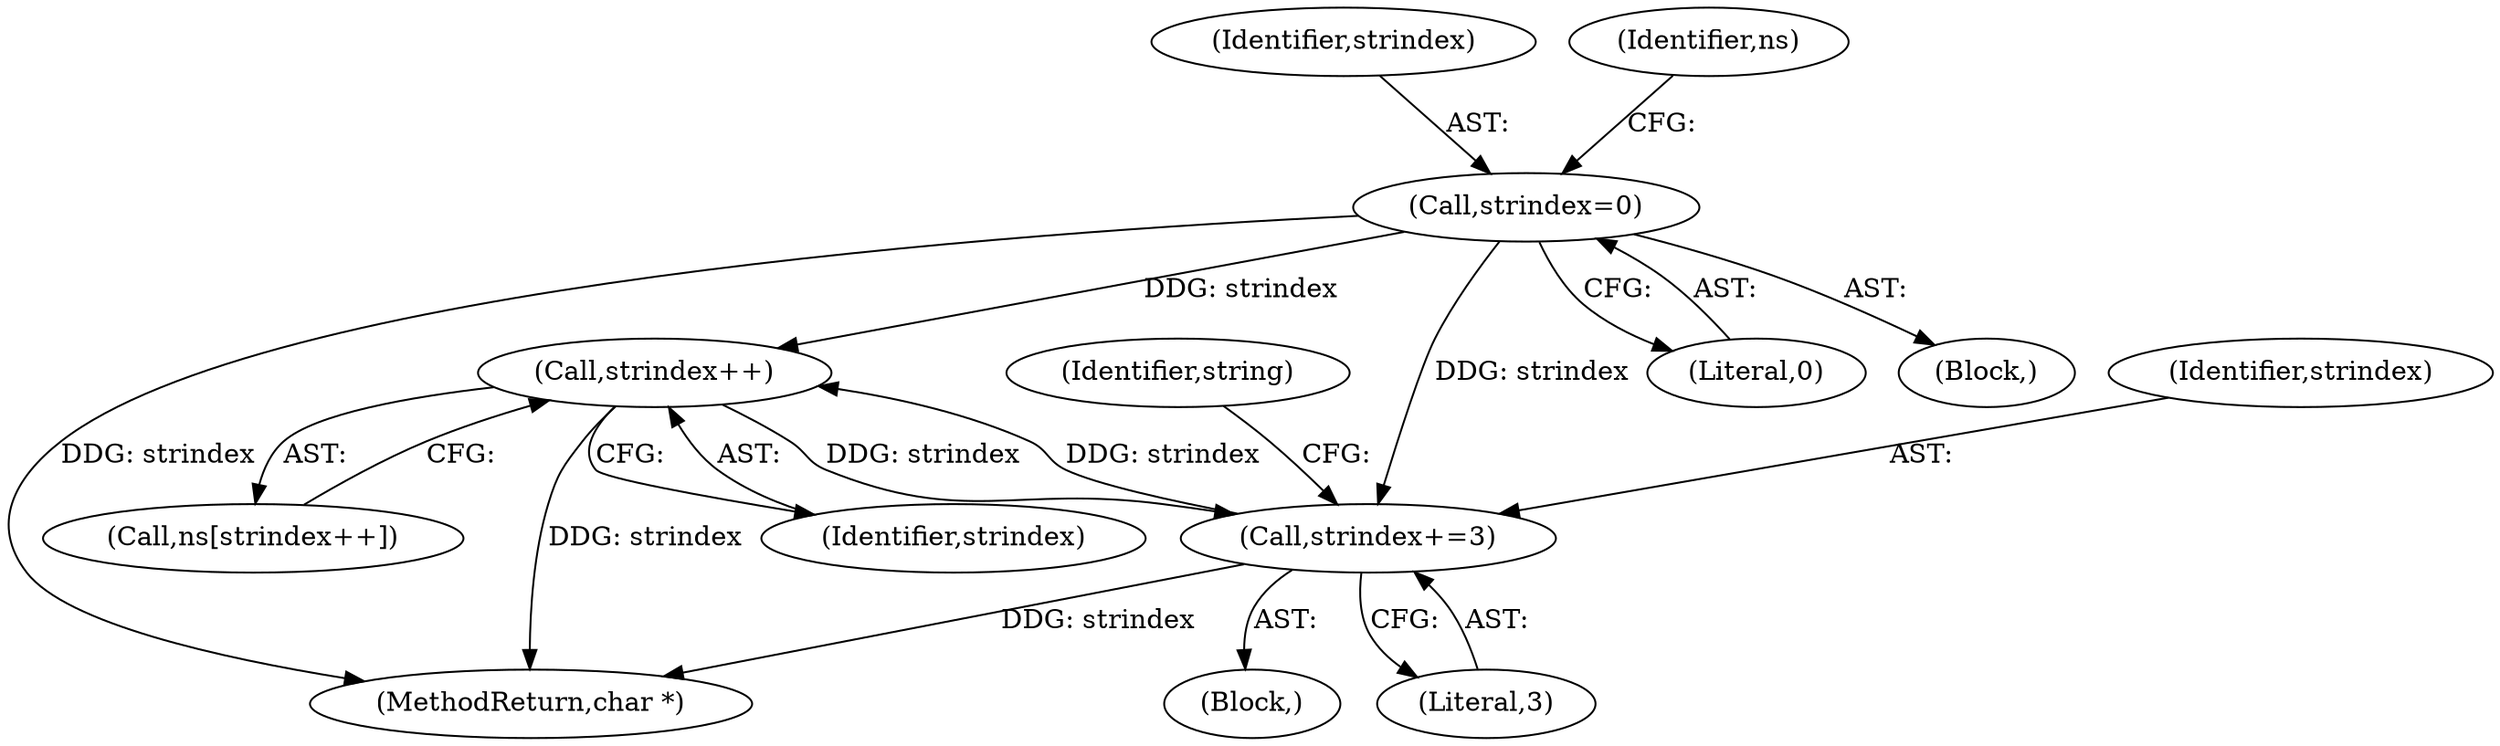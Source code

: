 digraph "1_curl_75ca568fa1c19de4c5358fed246686de8467c238@del" {
"1000134" [label="(Call,strindex=0)"];
"1000167" [label="(Call,strindex++)"];
"1000223" [label="(Call,strindex+=3)"];
"1000136" [label="(Literal,0)"];
"1000168" [label="(Identifier,strindex)"];
"1000135" [label="(Identifier,strindex)"];
"1000167" [label="(Call,strindex++)"];
"1000110" [label="(Block,)"];
"1000227" [label="(Identifier,string)"];
"1000224" [label="(Identifier,strindex)"];
"1000225" [label="(Literal,3)"];
"1000223" [label="(Call,strindex+=3)"];
"1000235" [label="(MethodReturn,char *)"];
"1000165" [label="(Call,ns[strindex++])"];
"1000171" [label="(Block,)"];
"1000140" [label="(Identifier,ns)"];
"1000134" [label="(Call,strindex=0)"];
"1000134" -> "1000110"  [label="AST: "];
"1000134" -> "1000136"  [label="CFG: "];
"1000135" -> "1000134"  [label="AST: "];
"1000136" -> "1000134"  [label="AST: "];
"1000140" -> "1000134"  [label="CFG: "];
"1000134" -> "1000235"  [label="DDG: strindex"];
"1000134" -> "1000167"  [label="DDG: strindex"];
"1000134" -> "1000223"  [label="DDG: strindex"];
"1000167" -> "1000165"  [label="AST: "];
"1000167" -> "1000168"  [label="CFG: "];
"1000168" -> "1000167"  [label="AST: "];
"1000165" -> "1000167"  [label="CFG: "];
"1000167" -> "1000235"  [label="DDG: strindex"];
"1000223" -> "1000167"  [label="DDG: strindex"];
"1000167" -> "1000223"  [label="DDG: strindex"];
"1000223" -> "1000171"  [label="AST: "];
"1000223" -> "1000225"  [label="CFG: "];
"1000224" -> "1000223"  [label="AST: "];
"1000225" -> "1000223"  [label="AST: "];
"1000227" -> "1000223"  [label="CFG: "];
"1000223" -> "1000235"  [label="DDG: strindex"];
}
